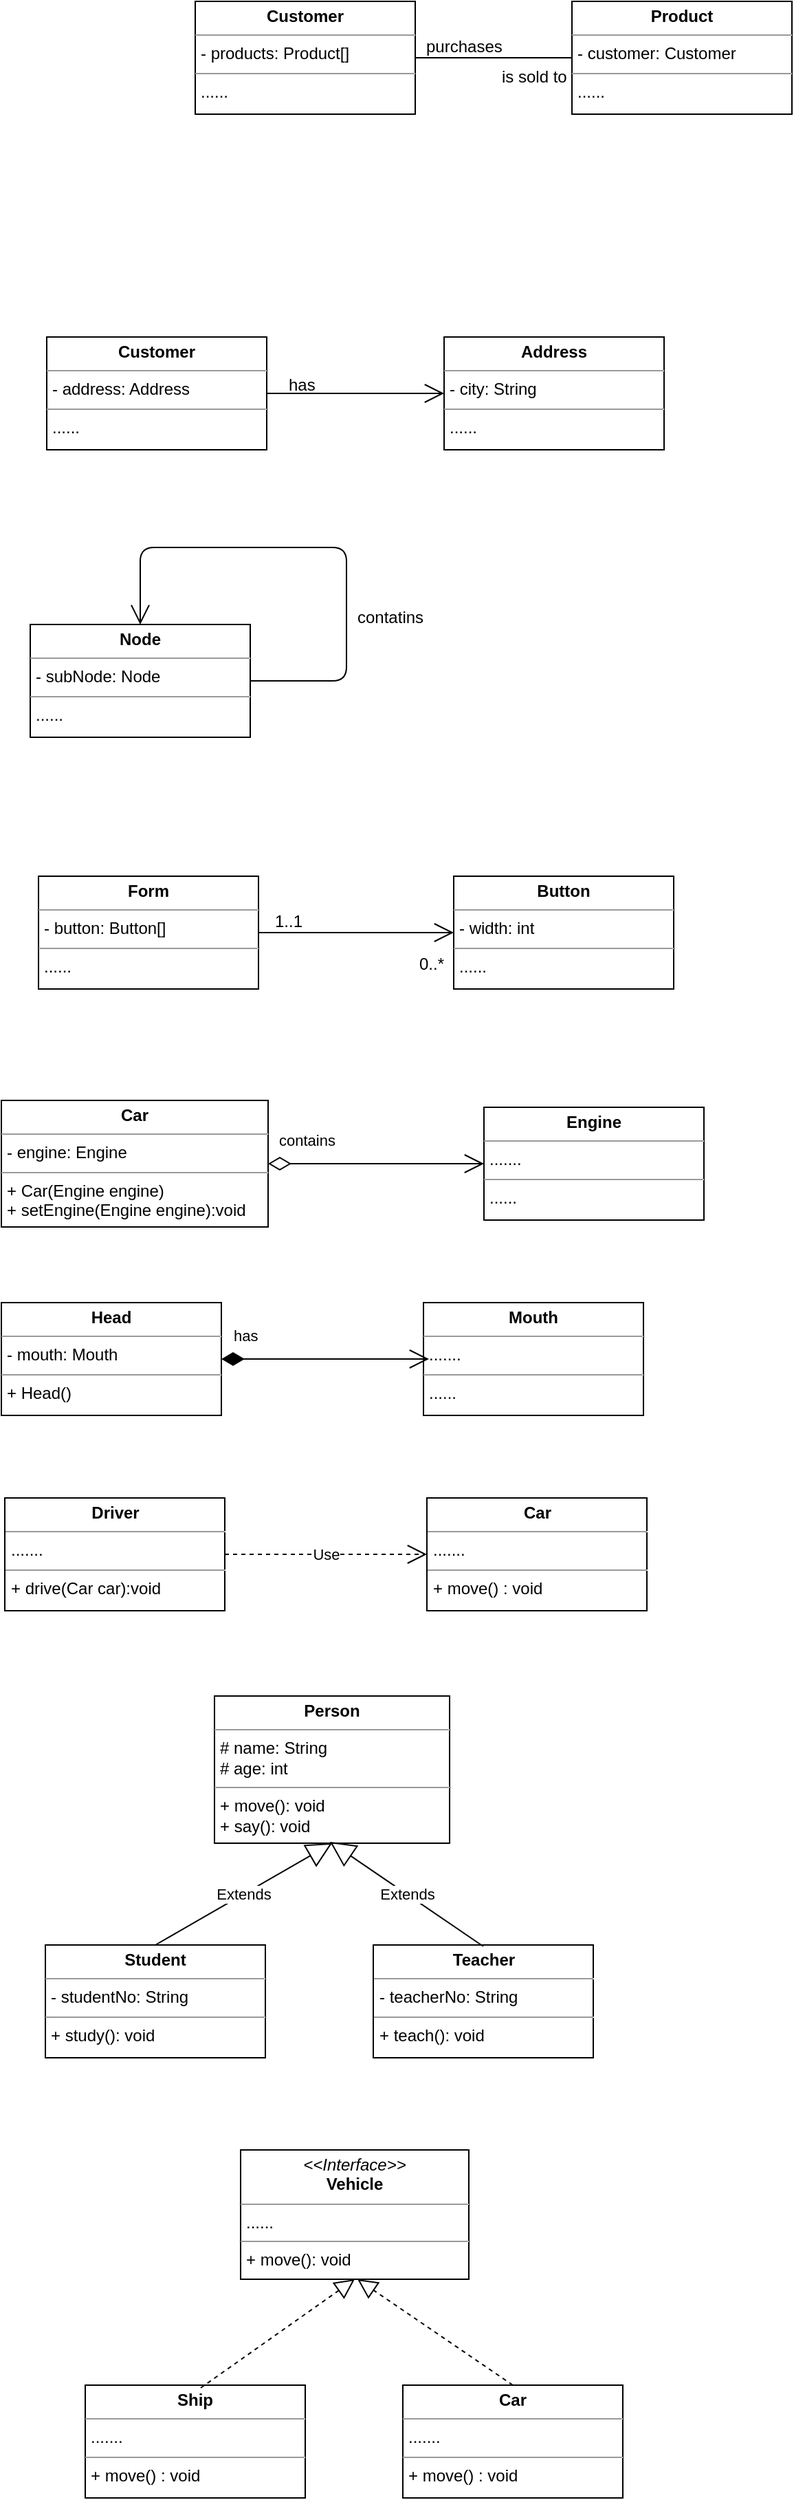 <mxfile version="11.2.5" type="github" pages="1"><diagram id="bEi6EMcBVpReoVfVl2UD" name="Page-1"><mxGraphModel dx="1268" dy="452" grid="0" gridSize="10" guides="1" tooltips="1" connect="1" arrows="1" fold="1" page="0" pageScale="1" pageWidth="827" pageHeight="1169" math="0" shadow="0"><root><mxCell id="0"/><mxCell id="1" parent="0"/><mxCell id="PoV4ZhgirOhBKSZtvpVF-5" value="&lt;p style=&quot;margin: 0px ; margin-top: 4px ; text-align: center&quot;&gt;&lt;b&gt;Customer&lt;/b&gt;&lt;/p&gt;&lt;hr size=&quot;1&quot;&gt;&lt;p style=&quot;margin: 0px ; margin-left: 4px&quot;&gt;- products: Product[]&lt;/p&gt;&lt;hr size=&quot;1&quot;&gt;&lt;p style=&quot;margin: 0px ; margin-left: 4px&quot;&gt;......&lt;/p&gt;" style="verticalAlign=top;align=left;overflow=fill;fontSize=12;fontFamily=Helvetica;html=1;" vertex="1" parent="1"><mxGeometry x="-60" y="26" width="160" height="82" as="geometry"/></mxCell><mxCell id="PoV4ZhgirOhBKSZtvpVF-14" value="&lt;p style=&quot;margin: 0px ; margin-top: 4px ; text-align: center&quot;&gt;&lt;b&gt;Product&lt;/b&gt;&lt;/p&gt;&lt;hr size=&quot;1&quot;&gt;&lt;p style=&quot;margin: 0px ; margin-left: 4px&quot;&gt;- customer: Customer&lt;/p&gt;&lt;hr size=&quot;1&quot;&gt;&lt;p style=&quot;margin: 0px ; margin-left: 4px&quot;&gt;......&lt;/p&gt;" style="verticalAlign=top;align=left;overflow=fill;fontSize=12;fontFamily=Helvetica;html=1;" vertex="1" parent="1"><mxGeometry x="214" y="26" width="160" height="82" as="geometry"/></mxCell><mxCell id="PoV4ZhgirOhBKSZtvpVF-17" value="purchases" style="text;html=1;resizable=0;points=[];autosize=1;align=left;verticalAlign=top;spacingTop=-4;" vertex="1" parent="1"><mxGeometry x="106" y="49" width="65" height="14" as="geometry"/></mxCell><mxCell id="PoV4ZhgirOhBKSZtvpVF-18" value="is sold to" style="text;html=1;resizable=0;points=[];autosize=1;align=left;verticalAlign=top;spacingTop=-4;" vertex="1" parent="1"><mxGeometry x="161" y="71" width="57" height="14" as="geometry"/></mxCell><mxCell id="PoV4ZhgirOhBKSZtvpVF-19" value="&lt;p style=&quot;margin: 0px ; margin-top: 4px ; text-align: center&quot;&gt;&lt;b&gt;Customer&lt;/b&gt;&lt;/p&gt;&lt;hr size=&quot;1&quot;&gt;&lt;p style=&quot;margin: 0px ; margin-left: 4px&quot;&gt;- address: Address&lt;/p&gt;&lt;hr size=&quot;1&quot;&gt;&lt;p style=&quot;margin: 0px ; margin-left: 4px&quot;&gt;......&lt;/p&gt;" style="verticalAlign=top;align=left;overflow=fill;fontSize=12;fontFamily=Helvetica;html=1;" vertex="1" parent="1"><mxGeometry x="-168" y="270" width="160" height="82" as="geometry"/></mxCell><mxCell id="PoV4ZhgirOhBKSZtvpVF-20" value="&lt;p style=&quot;margin: 0px ; margin-top: 4px ; text-align: center&quot;&gt;&lt;b&gt;Address&lt;/b&gt;&lt;/p&gt;&lt;hr size=&quot;1&quot;&gt;&lt;p style=&quot;margin: 0px ; margin-left: 4px&quot;&gt;- city: String&lt;/p&gt;&lt;hr size=&quot;1&quot;&gt;&lt;p style=&quot;margin: 0px ; margin-left: 4px&quot;&gt;......&lt;/p&gt;" style="verticalAlign=top;align=left;overflow=fill;fontSize=12;fontFamily=Helvetica;html=1;" vertex="1" parent="1"><mxGeometry x="121" y="270" width="160" height="82" as="geometry"/></mxCell><mxCell id="PoV4ZhgirOhBKSZtvpVF-21" value="" style="endArrow=open;endFill=1;endSize=12;html=1;exitX=1;exitY=0.5;exitDx=0;exitDy=0;entryX=0;entryY=0.5;entryDx=0;entryDy=0;" edge="1" parent="1" source="PoV4ZhgirOhBKSZtvpVF-19" target="PoV4ZhgirOhBKSZtvpVF-20"><mxGeometry width="160" relative="1" as="geometry"><mxPoint x="-2" y="449" as="sourcePoint"/><mxPoint x="158" y="449" as="targetPoint"/></mxGeometry></mxCell><mxCell id="PoV4ZhgirOhBKSZtvpVF-22" value="has" style="text;html=1;resizable=0;points=[];autosize=1;align=left;verticalAlign=top;spacingTop=-4;" vertex="1" parent="1"><mxGeometry x="6" y="295" width="29" height="14" as="geometry"/></mxCell><mxCell id="PoV4ZhgirOhBKSZtvpVF-26" value="" style="endArrow=none;html=1;edgeStyle=orthogonalEdgeStyle;exitX=1;exitY=0.5;exitDx=0;exitDy=0;entryX=0;entryY=0.5;entryDx=0;entryDy=0;" edge="1" parent="1" source="PoV4ZhgirOhBKSZtvpVF-5" target="PoV4ZhgirOhBKSZtvpVF-14"><mxGeometry relative="1" as="geometry"><mxPoint x="-5" y="187" as="sourcePoint"/><mxPoint x="155" y="187" as="targetPoint"/></mxGeometry></mxCell><mxCell id="PoV4ZhgirOhBKSZtvpVF-29" value="&lt;p style=&quot;margin: 0px ; margin-top: 4px ; text-align: center&quot;&gt;&lt;b&gt;Node&lt;/b&gt;&lt;/p&gt;&lt;hr size=&quot;1&quot;&gt;&lt;p style=&quot;margin: 0px ; margin-left: 4px&quot;&gt;- subNode: Node&lt;/p&gt;&lt;hr size=&quot;1&quot;&gt;&lt;p style=&quot;margin: 0px ; margin-left: 4px&quot;&gt;......&lt;/p&gt;" style="verticalAlign=top;align=left;overflow=fill;fontSize=12;fontFamily=Helvetica;html=1;" vertex="1" parent="1"><mxGeometry x="-180" y="479" width="160" height="82" as="geometry"/></mxCell><mxCell id="PoV4ZhgirOhBKSZtvpVF-32" value="" style="endArrow=open;endFill=1;endSize=12;html=1;exitX=1;exitY=0.5;exitDx=0;exitDy=0;entryX=0.5;entryY=0;entryDx=0;entryDy=0;" edge="1" parent="1" source="PoV4ZhgirOhBKSZtvpVF-29" target="PoV4ZhgirOhBKSZtvpVF-29"><mxGeometry width="160" relative="1" as="geometry"><mxPoint x="36" y="559" as="sourcePoint"/><mxPoint x="135" y="670" as="targetPoint"/><Array as="points"><mxPoint x="50" y="520"/><mxPoint x="50" y="423"/><mxPoint x="-100" y="423"/></Array></mxGeometry></mxCell><mxCell id="PoV4ZhgirOhBKSZtvpVF-33" value="contatins" style="text;html=1;resizable=0;points=[];autosize=1;align=left;verticalAlign=top;spacingTop=-4;" vertex="1" parent="1"><mxGeometry x="56" y="464" width="58" height="14" as="geometry"/></mxCell><mxCell id="PoV4ZhgirOhBKSZtvpVF-34" value="&lt;p style=&quot;margin: 0px ; margin-top: 4px ; text-align: center&quot;&gt;&lt;b&gt;Form&lt;/b&gt;&lt;/p&gt;&lt;hr size=&quot;1&quot;&gt;&lt;p style=&quot;margin: 0px ; margin-left: 4px&quot;&gt;- button: Button[]&lt;/p&gt;&lt;hr size=&quot;1&quot;&gt;&lt;p style=&quot;margin: 0px ; margin-left: 4px&quot;&gt;......&lt;/p&gt;" style="verticalAlign=top;align=left;overflow=fill;fontSize=12;fontFamily=Helvetica;html=1;" vertex="1" parent="1"><mxGeometry x="-174" y="662" width="160" height="82" as="geometry"/></mxCell><mxCell id="PoV4ZhgirOhBKSZtvpVF-35" value="&lt;p style=&quot;margin: 0px ; margin-top: 4px ; text-align: center&quot;&gt;&lt;b&gt;Button&lt;/b&gt;&lt;/p&gt;&lt;hr size=&quot;1&quot;&gt;&lt;p style=&quot;margin: 0px ; margin-left: 4px&quot;&gt;- width: int&lt;/p&gt;&lt;hr size=&quot;1&quot;&gt;&lt;p style=&quot;margin: 0px ; margin-left: 4px&quot;&gt;......&lt;/p&gt;" style="verticalAlign=top;align=left;overflow=fill;fontSize=12;fontFamily=Helvetica;html=1;" vertex="1" parent="1"><mxGeometry x="128" y="662" width="160" height="82" as="geometry"/></mxCell><mxCell id="PoV4ZhgirOhBKSZtvpVF-39" value="" style="endArrow=open;endFill=1;endSize=12;html=1;exitX=1;exitY=0.5;exitDx=0;exitDy=0;entryX=0;entryY=0.5;entryDx=0;entryDy=0;" edge="1" parent="1" source="PoV4ZhgirOhBKSZtvpVF-34" target="PoV4ZhgirOhBKSZtvpVF-35"><mxGeometry width="160" relative="1" as="geometry"><mxPoint x="345" y="808" as="sourcePoint"/><mxPoint x="505" y="808" as="targetPoint"/></mxGeometry></mxCell><mxCell id="PoV4ZhgirOhBKSZtvpVF-40" value="1..1" style="text;html=1;resizable=0;points=[];autosize=1;align=left;verticalAlign=top;spacingTop=-4;" vertex="1" parent="1"><mxGeometry x="-4" y="685" width="30" height="14" as="geometry"/></mxCell><mxCell id="PoV4ZhgirOhBKSZtvpVF-41" value="0..*" style="text;html=1;resizable=0;points=[];autosize=1;align=left;verticalAlign=top;spacingTop=-4;" vertex="1" parent="1"><mxGeometry x="101" y="716" width="28" height="14" as="geometry"/></mxCell><mxCell id="PoV4ZhgirOhBKSZtvpVF-42" value="&lt;p style=&quot;margin: 0px ; margin-top: 4px ; text-align: center&quot;&gt;&lt;b&gt;Car&lt;/b&gt;&lt;/p&gt;&lt;hr size=&quot;1&quot;&gt;&lt;p style=&quot;margin: 0px ; margin-left: 4px&quot;&gt;- engine: Engine&lt;/p&gt;&lt;hr size=&quot;1&quot;&gt;&lt;p style=&quot;margin: 0px ; margin-left: 4px&quot;&gt;+ Car(Engine engine)&lt;/p&gt;&lt;p style=&quot;margin: 0px ; margin-left: 4px&quot;&gt;+ setEngine(Engine engine):void&lt;/p&gt;&lt;p style=&quot;margin: 0px ; margin-left: 4px&quot;&gt;&lt;br&gt;&lt;br&gt;&lt;/p&gt;" style="verticalAlign=top;align=left;overflow=fill;fontSize=12;fontFamily=Helvetica;html=1;" vertex="1" parent="1"><mxGeometry x="-201" y="825" width="194" height="92" as="geometry"/></mxCell><mxCell id="PoV4ZhgirOhBKSZtvpVF-43" value="&lt;p style=&quot;margin: 0px ; margin-top: 4px ; text-align: center&quot;&gt;&lt;b&gt;Engine&lt;/b&gt;&lt;/p&gt;&lt;hr size=&quot;1&quot;&gt;&lt;p style=&quot;margin: 0px ; margin-left: 4px&quot;&gt;.......&lt;/p&gt;&lt;hr size=&quot;1&quot;&gt;&lt;p style=&quot;margin: 0px ; margin-left: 4px&quot;&gt;......&lt;/p&gt;" style="verticalAlign=top;align=left;overflow=fill;fontSize=12;fontFamily=Helvetica;html=1;" vertex="1" parent="1"><mxGeometry x="150" y="830" width="160" height="82" as="geometry"/></mxCell><mxCell id="PoV4ZhgirOhBKSZtvpVF-45" value="contains" style="endArrow=open;html=1;endSize=12;startArrow=diamondThin;startSize=14;startFill=0;edgeStyle=orthogonalEdgeStyle;align=left;verticalAlign=bottom;entryX=0;entryY=0.5;entryDx=0;entryDy=0;exitX=1;exitY=0.5;exitDx=0;exitDy=0;" edge="1" parent="1" source="PoV4ZhgirOhBKSZtvpVF-42" target="PoV4ZhgirOhBKSZtvpVF-43"><mxGeometry x="-0.933" y="8" relative="1" as="geometry"><mxPoint x="-68" y="989" as="sourcePoint"/><mxPoint x="92" y="989" as="targetPoint"/><mxPoint as="offset"/></mxGeometry></mxCell><mxCell id="PoV4ZhgirOhBKSZtvpVF-48" value="&lt;p style=&quot;margin: 0px ; margin-top: 4px ; text-align: center&quot;&gt;&lt;b&gt;Head&lt;/b&gt;&lt;/p&gt;&lt;hr size=&quot;1&quot;&gt;&lt;p style=&quot;margin: 0px ; margin-left: 4px&quot;&gt;- mouth: Mouth&lt;/p&gt;&lt;hr size=&quot;1&quot;&gt;&lt;p style=&quot;margin: 0px ; margin-left: 4px&quot;&gt;+ Head()&lt;/p&gt;" style="verticalAlign=top;align=left;overflow=fill;fontSize=12;fontFamily=Helvetica;html=1;" vertex="1" parent="1"><mxGeometry x="-201" y="972" width="160" height="82" as="geometry"/></mxCell><mxCell id="PoV4ZhgirOhBKSZtvpVF-49" value="&lt;p style=&quot;margin: 0px ; margin-top: 4px ; text-align: center&quot;&gt;&lt;b&gt;Mouth&lt;/b&gt;&lt;/p&gt;&lt;hr size=&quot;1&quot;&gt;&lt;p style=&quot;margin: 0px ; margin-left: 4px&quot;&gt;.......&lt;/p&gt;&lt;hr size=&quot;1&quot;&gt;&lt;p style=&quot;margin: 0px ; margin-left: 4px&quot;&gt;......&lt;/p&gt;" style="verticalAlign=top;align=left;overflow=fill;fontSize=12;fontFamily=Helvetica;html=1;" vertex="1" parent="1"><mxGeometry x="106" y="972" width="160" height="82" as="geometry"/></mxCell><mxCell id="PoV4ZhgirOhBKSZtvpVF-50" value="has" style="endArrow=open;html=1;endSize=12;startArrow=diamondThin;startSize=14;startFill=1;edgeStyle=orthogonalEdgeStyle;align=left;verticalAlign=bottom;exitX=1;exitY=0.5;exitDx=0;exitDy=0;" edge="1" parent="1" source="PoV4ZhgirOhBKSZtvpVF-48"><mxGeometry x="-0.907" y="8" relative="1" as="geometry"><mxPoint x="-39" y="1111" as="sourcePoint"/><mxPoint x="110" y="1013" as="targetPoint"/><mxPoint as="offset"/></mxGeometry></mxCell><mxCell id="PoV4ZhgirOhBKSZtvpVF-52" value="&lt;p style=&quot;margin: 0px ; margin-top: 4px ; text-align: center&quot;&gt;&lt;b&gt;Driver&lt;/b&gt;&lt;/p&gt;&lt;hr size=&quot;1&quot;&gt;&lt;p style=&quot;margin: 0px ; margin-left: 4px&quot;&gt;.......&lt;/p&gt;&lt;hr size=&quot;1&quot;&gt;&lt;p style=&quot;margin: 0px ; margin-left: 4px&quot;&gt;+ drive(Car car):void&lt;/p&gt;" style="verticalAlign=top;align=left;overflow=fill;fontSize=12;fontFamily=Helvetica;html=1;" vertex="1" parent="1"><mxGeometry x="-198.5" y="1114" width="160" height="82" as="geometry"/></mxCell><mxCell id="PoV4ZhgirOhBKSZtvpVF-53" value="&lt;p style=&quot;margin: 0px ; margin-top: 4px ; text-align: center&quot;&gt;&lt;b&gt;Car&lt;/b&gt;&lt;/p&gt;&lt;hr size=&quot;1&quot;&gt;&lt;p style=&quot;margin: 0px ; margin-left: 4px&quot;&gt;.......&lt;/p&gt;&lt;hr size=&quot;1&quot;&gt;&lt;p style=&quot;margin: 0px ; margin-left: 4px&quot;&gt;+ move() : void&lt;/p&gt;" style="verticalAlign=top;align=left;overflow=fill;fontSize=12;fontFamily=Helvetica;html=1;" vertex="1" parent="1"><mxGeometry x="108.5" y="1114" width="160" height="82" as="geometry"/></mxCell><mxCell id="PoV4ZhgirOhBKSZtvpVF-56" value="Use" style="endArrow=open;endSize=12;dashed=1;html=1;exitX=1;exitY=0.5;exitDx=0;exitDy=0;entryX=0;entryY=0.5;entryDx=0;entryDy=0;" edge="1" parent="1" source="PoV4ZhgirOhBKSZtvpVF-52" target="PoV4ZhgirOhBKSZtvpVF-53"><mxGeometry width="160" relative="1" as="geometry"><mxPoint x="-41" y="1268" as="sourcePoint"/><mxPoint x="119" y="1268" as="targetPoint"/></mxGeometry></mxCell><mxCell id="PoV4ZhgirOhBKSZtvpVF-57" value="&lt;p style=&quot;margin: 0px ; margin-top: 4px ; text-align: center&quot;&gt;&lt;b&gt;Person&lt;/b&gt;&lt;/p&gt;&lt;hr size=&quot;1&quot;&gt;&lt;p style=&quot;margin: 0px ; margin-left: 4px&quot;&gt;# name: String&lt;/p&gt;&lt;p style=&quot;margin: 0px ; margin-left: 4px&quot;&gt;# age: int&lt;/p&gt;&lt;hr size=&quot;1&quot;&gt;&lt;p style=&quot;margin: 0px ; margin-left: 4px&quot;&gt;+ move(): void&lt;/p&gt;&lt;p style=&quot;margin: 0px ; margin-left: 4px&quot;&gt;+ say(): void&lt;/p&gt;" style="verticalAlign=top;align=left;overflow=fill;fontSize=12;fontFamily=Helvetica;html=1;" vertex="1" parent="1"><mxGeometry x="-46" y="1258" width="171" height="107" as="geometry"/></mxCell><mxCell id="PoV4ZhgirOhBKSZtvpVF-58" value="&lt;p style=&quot;margin: 0px ; margin-top: 4px ; text-align: center&quot;&gt;&lt;b&gt;Student&lt;/b&gt;&lt;/p&gt;&lt;hr size=&quot;1&quot;&gt;&lt;p style=&quot;margin: 0px ; margin-left: 4px&quot;&gt;- studentNo: String&lt;/p&gt;&lt;hr size=&quot;1&quot;&gt;&lt;p style=&quot;margin: 0px ; margin-left: 4px&quot;&gt;+ study(): void&lt;/p&gt;" style="verticalAlign=top;align=left;overflow=fill;fontSize=12;fontFamily=Helvetica;html=1;" vertex="1" parent="1"><mxGeometry x="-169" y="1439" width="160" height="82" as="geometry"/></mxCell><mxCell id="PoV4ZhgirOhBKSZtvpVF-59" value="&lt;p style=&quot;margin: 0px ; margin-top: 4px ; text-align: center&quot;&gt;&lt;b&gt;Teacher&lt;/b&gt;&lt;/p&gt;&lt;hr size=&quot;1&quot;&gt;&lt;p style=&quot;margin: 0px ; margin-left: 4px&quot;&gt;- teacherNo: String&lt;/p&gt;&lt;hr size=&quot;1&quot;&gt;&lt;p style=&quot;margin: 0px ; margin-left: 4px&quot;&gt;+ teach(): void&lt;/p&gt;" style="verticalAlign=top;align=left;overflow=fill;fontSize=12;fontFamily=Helvetica;html=1;" vertex="1" parent="1"><mxGeometry x="69.5" y="1439" width="160" height="82" as="geometry"/></mxCell><mxCell id="PoV4ZhgirOhBKSZtvpVF-60" value="Extends" style="endArrow=block;endSize=16;endFill=0;html=1;entryX=0.5;entryY=1;entryDx=0;entryDy=0;exitX=0.5;exitY=0;exitDx=0;exitDy=0;" edge="1" parent="1" source="PoV4ZhgirOhBKSZtvpVF-58" target="PoV4ZhgirOhBKSZtvpVF-57"><mxGeometry width="160" relative="1" as="geometry"><mxPoint x="-312" y="1392" as="sourcePoint"/><mxPoint x="-152" y="1392" as="targetPoint"/></mxGeometry></mxCell><mxCell id="PoV4ZhgirOhBKSZtvpVF-61" value="Extends" style="endArrow=block;endSize=16;endFill=0;html=1;exitX=0.5;exitY=0;exitDx=0;exitDy=0;" edge="1" parent="1"><mxGeometry width="160" relative="1" as="geometry"><mxPoint x="149.5" y="1440" as="sourcePoint"/><mxPoint x="38" y="1364" as="targetPoint"/></mxGeometry></mxCell><mxCell id="PoV4ZhgirOhBKSZtvpVF-62" value="&lt;p style=&quot;margin: 0px ; margin-top: 4px ; text-align: center&quot;&gt;&lt;b&gt;Car&lt;/b&gt;&lt;/p&gt;&lt;hr size=&quot;1&quot;&gt;&lt;p style=&quot;margin: 0px ; margin-left: 4px&quot;&gt;.......&lt;/p&gt;&lt;hr size=&quot;1&quot;&gt;&lt;p style=&quot;margin: 0px ; margin-left: 4px&quot;&gt;+ move() : void&lt;/p&gt;" style="verticalAlign=top;align=left;overflow=fill;fontSize=12;fontFamily=Helvetica;html=1;" vertex="1" parent="1"><mxGeometry x="91" y="1759" width="160" height="82" as="geometry"/></mxCell><mxCell id="PoV4ZhgirOhBKSZtvpVF-64" value="&lt;p style=&quot;margin: 0px ; margin-top: 4px ; text-align: center&quot;&gt;&lt;b&gt;Ship&lt;/b&gt;&lt;/p&gt;&lt;hr size=&quot;1&quot;&gt;&lt;p style=&quot;margin: 0px ; margin-left: 4px&quot;&gt;.......&lt;/p&gt;&lt;hr size=&quot;1&quot;&gt;&lt;p style=&quot;margin: 0px ; margin-left: 4px&quot;&gt;+ move() : void&lt;/p&gt;" style="verticalAlign=top;align=left;overflow=fill;fontSize=12;fontFamily=Helvetica;html=1;" vertex="1" parent="1"><mxGeometry x="-140" y="1759" width="160" height="82" as="geometry"/></mxCell><mxCell id="PoV4ZhgirOhBKSZtvpVF-65" value="&lt;p style=&quot;margin: 0px ; margin-top: 4px ; text-align: center&quot;&gt;&lt;i&gt;&amp;lt;&amp;lt;Interface&amp;gt;&amp;gt;&lt;/i&gt;&lt;br&gt;&lt;b&gt;Vehicle&lt;/b&gt;&lt;/p&gt;&lt;hr size=&quot;1&quot;&gt;&lt;p style=&quot;margin: 0px ; margin-left: 4px&quot;&gt;......&lt;/p&gt;&lt;hr size=&quot;1&quot;&gt;&lt;p style=&quot;margin: 0px ; margin-left: 4px&quot;&gt;+ move(): void&lt;br&gt;&lt;/p&gt;" style="verticalAlign=top;align=left;overflow=fill;fontSize=12;fontFamily=Helvetica;html=1;" vertex="1" parent="1"><mxGeometry x="-27" y="1588" width="166" height="94" as="geometry"/></mxCell><mxCell id="PoV4ZhgirOhBKSZtvpVF-66" value="" style="endArrow=block;dashed=1;endFill=0;endSize=12;html=1;entryX=0.5;entryY=1;entryDx=0;entryDy=0;" edge="1" parent="1" target="PoV4ZhgirOhBKSZtvpVF-65"><mxGeometry width="160" relative="1" as="geometry"><mxPoint x="-56" y="1761" as="sourcePoint"/><mxPoint x="-41" y="1862" as="targetPoint"/></mxGeometry></mxCell><mxCell id="PoV4ZhgirOhBKSZtvpVF-67" value="" style="endArrow=block;dashed=1;endFill=0;endSize=12;html=1;exitX=0.5;exitY=0;exitDx=0;exitDy=0;" edge="1" parent="1" source="PoV4ZhgirOhBKSZtvpVF-62"><mxGeometry width="160" relative="1" as="geometry"><mxPoint x="96" y="1949" as="sourcePoint"/><mxPoint x="58" y="1682" as="targetPoint"/></mxGeometry></mxCell></root></mxGraphModel></diagram></mxfile>